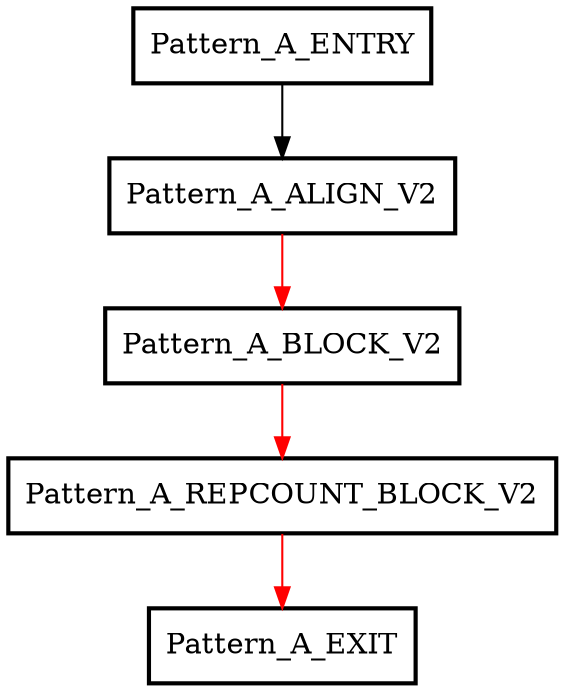 digraph "patternA-v2" {
  name = "patternA-v2"
  node [pattern=Pattern_A style=filled fillcolor=white color=black penwidth=2 shape=rectangle]
  "Pattern_A_BLOCK_V2" [type=block cpu=1 tperiod=100000000]
  "Pattern_A_ALIGN_V2" [type=block cpu=1 tperiod=0]
  "Pattern_A_REPCOUNT_BLOCK_V2" [type=block cpu=1 tperiod=0 qlo=1]
  edge [type=defdst color=red]
  "Pattern_A_ALIGN_V2" -> "Pattern_A_BLOCK_V2"
  "Pattern_A_BLOCK_V2" -> "Pattern_A_REPCOUNT_BLOCK_V2"
  "Pattern_A_ENTRY" -> "Pattern_A_ALIGN_V2" [type=altdst color=black]
  "Pattern_A_REPCOUNT_BLOCK_V2" -> "Pattern_A_EXIT"
}
